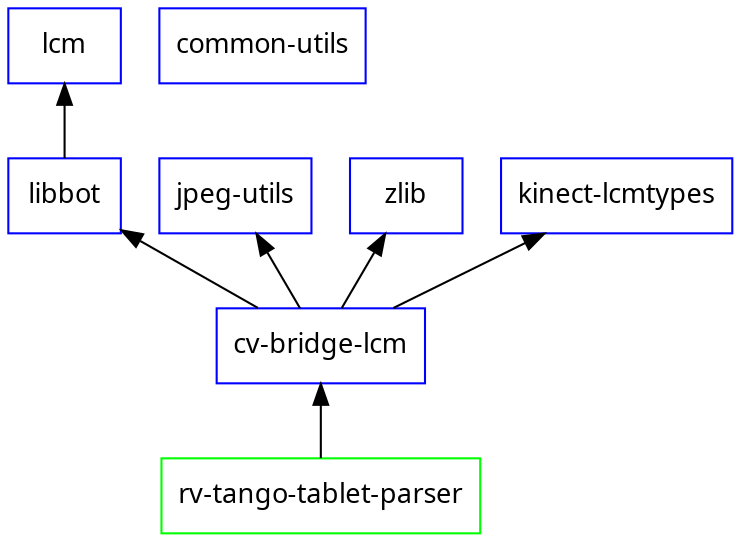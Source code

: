 digraph assistive_robotics_pods {

    // Essential Packages in System /usr/local
    node [shape=box fontsize=13 color="green" fontname="Times new Roman"];
    // sys_opencv [label="opencv"];
    // sys_pcl [label="pcl"];

    // Essential Packages in rv-externals 
    node [shape=box fontsize=13 color="blue" fontname="Times new Roman"];
    ex_lcm [label="lcm"];  
    ex_libbot [label="libbot"];  
    ex_jpeg_utils [label="jpeg-utils"];
    ex_zlib [label="zlib"]
    ex_common_utils [label="common-utils"];
    ex_cv_bridge_lcm [label="cv-bridge-lcm"];
    ex_kinect_lcmtypes [label="kinect-lcmtypes"];

    // Dependency
    edge [dir=back style=""]
    ex_lcm -> ex_libbot;
    ex_libbot -> ex_cv_bridge_lcm;
    ex_zlib -> ex_cv_bridge_lcm;
    ex_jpeg_utils -> ex_cv_bridge_lcm;
    ex_kinect_lcmtypes -> ex_cv_bridge_lcm;

    // assistive-robotics-repo
    node [shape=box fontsize=13 color="green" fontname="Times new Roman"];
    rv_tango_tablet_parser [label="rv-tango-tablet-parser"];

    // dependency
    ex_cv_bridge_lcm -> rv_tango_tablet_parser

    //  ex_libbot -> ex_visualization;
    //  ex_lcm -> ex_microstrain;
    //  ex_z -> ex_kinect_lcm

    // devel (Nick's code)
    //  node [shape=ellipse fontsize=13 color="orange" fontname="Courier"];
    //  nw_kinect_frame_pcl_utils [label="kinect-frame-pcl-utils"];
    //  nw_cv_pcl_utils [label="cv-pcl-utils"];
    //  nw_bl_kinect_frame_pcl [label="kinect-frame-pcl"];
    //  nw_wearnavi_viewer [label="wearnavi_viewer"];  

    // anantha lab 
    //  node [shape=ellipse fontsize=13 color="green" fontname="Courier"];
    //  ac_kinect_frame_pcl [label="ac-kinect-frame-pcl"];

    // Rahul's code (tl-obstacle)
    //  node [shape=ellipse fontsize=13 color="red" fontname="Courier"];
    //  rn_obstacle [label="tl-obstacle"]
    //  rn_audio_guide [label="audio_guide"]
    //  rn_obstacle_viewer [label="obstacle-viewer"]
    //  rn_openni_grabber_lcm [label="openni_grabber_lcm"]  


    // Dependency for Nick's packages  
    //  ex_jpeg_utils -> nw_cv_bridge_lcm;
    //  ex_kinect_lcm -> nw_cv_bridge_lcm;
    //  ex_kinect_lcm -> nw_kinect_frame_pcl_utils;
    //  ex_opencv -> nw_cv_bridge_lcm;
    //  nw_cv_bridge_lcm -> nw_bl_kinect_frame_pcl;
    //  nw_kinect_frame_pcl_utils -> nw_bl_kinect_frame_pcl;
    //  nw_cv_pcl_utils -> nw_bl_kinect_frame_pcl;
    //  ex_opencv -> nw_cv_pcl_utils;
    //  ex_pcl -> nw_cv_pcl_utils;
    //  ex_pcl -> nw_kinect_frame_pcl_utils;
    //  ex_jpeg_utils -> nw_kinect_frame_pcl_utils;
    //  ex_libbot -> nw_wearnavi_viewer;
    //  ex_common_utils -> nw_wearnavi_viewer;

    // Dependency for Rahul's packages
    //  ex_lcm -> rn_audio_guide;  
    //  ex_lcm -> ex_pointcloud_tools;
    //  ex_pointcloud_tools -> rn_obstacle;
    //  nw_cv_bridge_lcm -> rn_obstacle;
    //  nw_cv_bridge_lcm -> rn_openni_grabber_lcm;
    //  ex_visualization -> rn_obstacle_viewer;

    // Dependency for Anantha group
    //  nw_cv_bridge_lcm -> ac_kinect_frame_pcl;


}
